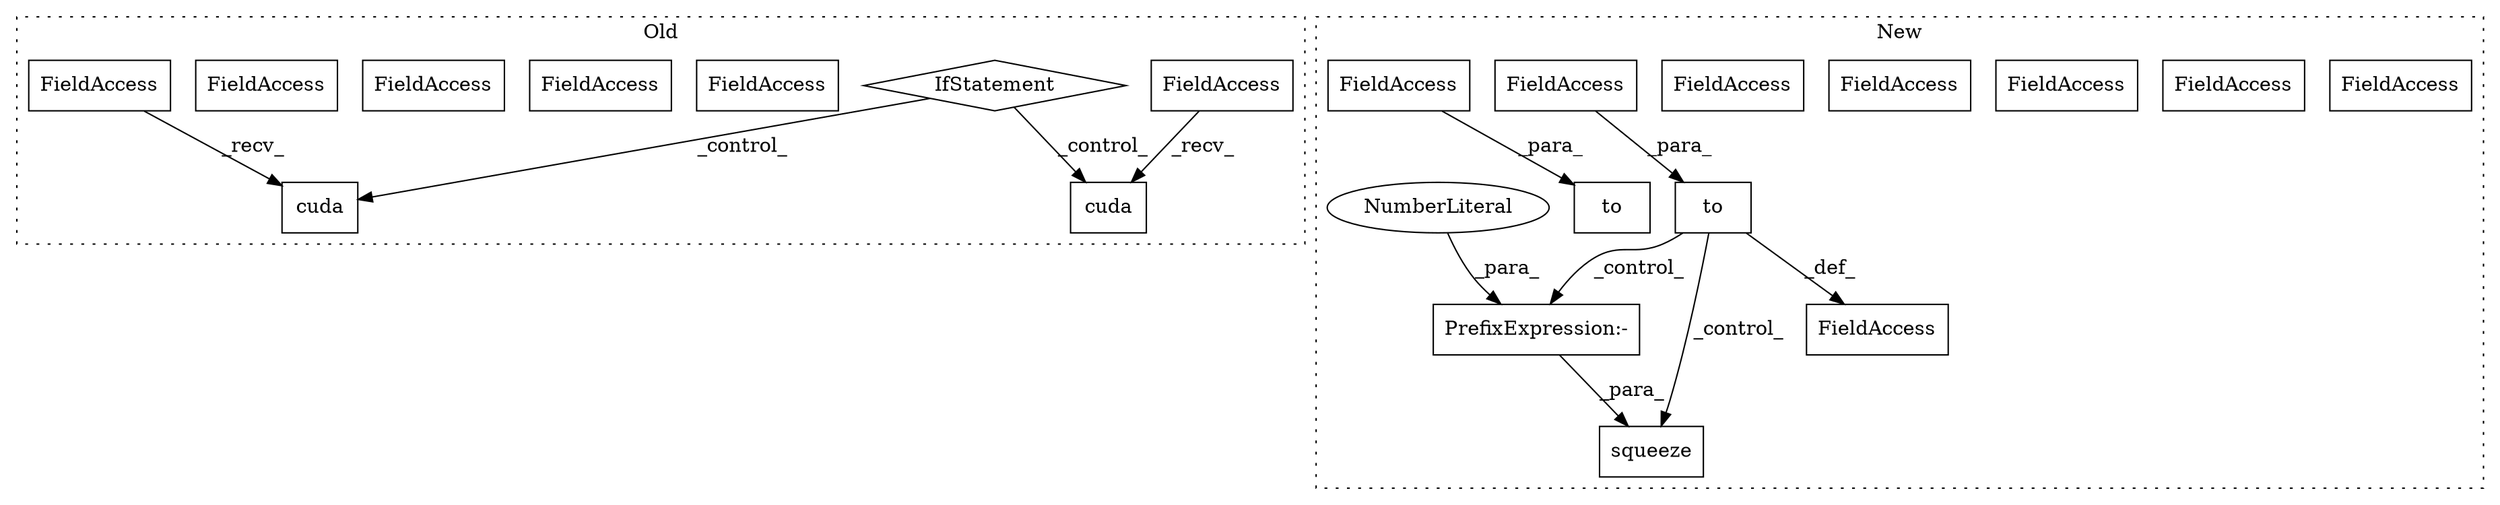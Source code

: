 digraph G {
subgraph cluster0 {
1 [label="cuda" a="32" s="2575" l="6" shape="box"];
3 [label="IfStatement" a="25" s="2518,2531" l="4,2" shape="diamond"];
6 [label="FieldAccess" a="22" s="2567" l="7" shape="box"];
7 [label="FieldAccess" a="22" s="2721" l="4" shape="box"];
8 [label="FieldAccess" a="22" s="4851" l="4" shape="box"];
13 [label="FieldAccess" a="22" s="3792" l="4" shape="box"];
16 [label="cuda" a="32" s="2551" l="6" shape="box"];
17 [label="FieldAccess" a="22" s="2543" l="7" shape="box"];
22 [label="FieldAccess" a="22" s="2543" l="7" shape="box"];
label = "Old";
style="dotted";
}
subgraph cluster1 {
2 [label="squeeze" a="32" s="5021,5031" l="8,1" shape="box"];
4 [label="PrefixExpression:-" a="38" s="5029" l="1" shape="box"];
5 [label="NumberLiteral" a="34" s="5030" l="1" shape="ellipse"];
9 [label="to" a="32" s="2505,2514" l="3,1" shape="box"];
10 [label="FieldAccess" a="22" s="2727" l="6" shape="box"];
11 [label="FieldAccess" a="22" s="2508" l="6" shape="box"];
12 [label="FieldAccess" a="22" s="2588" l="6" shape="box"];
14 [label="FieldAccess" a="22" s="4851" l="6" shape="box"];
15 [label="FieldAccess" a="22" s="3795" l="6" shape="box"];
18 [label="to" a="32" s="2585,2594" l="3,1" shape="box"];
19 [label="FieldAccess" a="22" s="2414" l="7" shape="box"];
20 [label="FieldAccess" a="22" s="2588" l="6" shape="box"];
21 [label="FieldAccess" a="22" s="2508" l="6" shape="box"];
label = "New";
style="dotted";
}
3 -> 16 [label="_control_"];
3 -> 1 [label="_control_"];
4 -> 2 [label="_para_"];
5 -> 4 [label="_para_"];
6 -> 1 [label="_recv_"];
9 -> 19 [label="_def_"];
9 -> 4 [label="_control_"];
9 -> 2 [label="_control_"];
20 -> 18 [label="_para_"];
21 -> 9 [label="_para_"];
22 -> 16 [label="_recv_"];
}